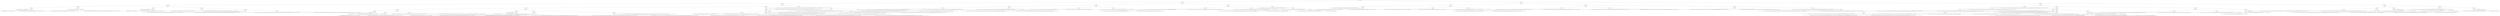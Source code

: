 digraph {
0 [label="X[0] <= 3.16"];
1 [label="X[1] <= 0.75"];
2 [label="X[1] <= -0.45"];
3 [label="X[1] <= -0.65"];
4 [label="X[1] <= -0.75"];
5 [label="X[0] <= 3.08"];
6 [label="[64, 65, 66, 67, 68, 69, 70, 71, 72, 73, 74, 75, 76, 77, 78, 79, 80, 81]"];
5 -> 6;
7 [label="X[1] <= -0.85"];
8 [label="[63, 64, 65, 66, 67, 68, 69, 70, 71, 72, 73, 74, 75, 76, 77, 78, 79, 80, 81]"];
7 -> 8;
9 [label="[42, 43, 44, 45, 46, 47, 48, 49, 50, 51, 52, 53, 54, 55, 56, 57, 58, 59, 60, 61, 62, 63, 64, 65, 66, 67, 68, 69, 70, 71, 72, 73, 74, 75, 76, 77, 78, 79, 80, 81]"];
7 -> 9;
5 -> 7;
4 -> 5;
10 [label="X[0] <= 3.0"];
11 [label="[65, 66, 67, 68, 69, 70, 71, 72, 73, 74, 75, 76, 77, 78, 79, 80, 81]"];
10 -> 11;
12 [label="X[0] <= 3.08"];
13 [label="[43, 44, 45, 46, 47, 48, 49, 50, 51, 52, 53, 54, 55, 56, 57, 58, 59, 60, 61, 62, 63, 64, 65, 66, 67, 68, 69, 70, 71, 72, 73, 74, 75, 76, 77, 78, 79, 80, 81]"];
12 -> 13;
14 [label="[23, 24, 25, 26, 27, 28, 29, 30, 31, 32, 33, 34, 35, 36, 37, 38, 39, 40, 41, 42, 43, 44, 45, 46, 47, 48, 49, 50, 51, 52, 53, 54, 55, 56, 57, 58, 59, 60, 61, 62, 63, 64, 65, 66, 67, 68, 69, 70, 71, 72, 73, 74, 75, 76, 77, 78, 79, 80, 81]"];
12 -> 14;
10 -> 12;
4 -> 10;
3 -> 4;
15 [label="X[0] <= 2.92"];
16 [label="X[0] <= 2.84"];
17 [label="[68, 69, 70, 71, 72, 73, 74, 75, 76, 77, 78, 79, 80, 81]"];
16 -> 17;
18 [label="X[1] <= -0.55"];
19 [label="[66, 67, 68, 69, 70, 71, 72, 73, 74, 75, 76, 77, 78, 79, 80, 81]"];
18 -> 19;
20 [label="[45, 46, 47, 48, 49, 50, 51, 52, 53, 54, 55, 56, 57, 58, 59, 60, 61, 62, 63, 64, 65, 66, 67, 68, 69, 70, 71, 72, 73, 74, 75, 76, 77, 78, 79, 80, 81]"];
18 -> 20;
16 -> 18;
15 -> 16;
21 [label="X[0] <= 3.0"];
22 [label="X[1] <= -0.55"];
23 [label="[44, 45, 46, 47, 48, 49, 50, 51, 52, 53, 54, 55, 56, 57, 58, 59, 60, 61, 62, 63, 64, 65, 66, 67, 68, 69, 70, 71, 72, 73, 74, 75, 76, 77, 78, 79, 80, 81]"];
22 -> 23;
24 [label="[24, 25, 26, 27, 28, 29, 30, 31, 32, 33, 34, 35, 36, 37, 38, 39, 40, 41, 42, 43, 44, 45, 46, 47, 48, 49, 50, 51, 52, 53, 54, 55, 56, 57, 58, 59, 60, 61, 62, 63, 64, 65, 66, 67, 68, 69, 70, 71, 72, 73, 74, 75, 76, 77, 78, 79, 80, 81]"];
22 -> 24;
21 -> 22;
25 [label="X[1] <= -0.55"];
26 [label="X[0] <= 3.08"];
27 [label="[24, 25, 26, 27, 28, 29, 30, 31, 32, 33, 34, 35, 36, 37, 38, 39, 40, 41, 42, 43, 44, 45, 46, 47, 48, 49, 50, 51, 52, 53, 54, 55, 56, 57, 58, 59, 60, 61, 62, 63, 64, 65, 66, 67, 68, 69, 70, 71, 72, 73, 74, 75, 76, 77, 78, 79, 80, 81]"];
26 -> 27;
28 [label="[4, 5, 6, 7, 8, 9, 10, 11, 12, 13, 14, 15, 16, 17, 18, 19, 20, 21, 22, 23, 24, 25, 26, 27, 28, 29, 30, 31, 32, 33, 34, 35, 36, 37, 38, 39, 40, 41, 42, 43, 44, 45, 46, 47, 48, 49, 50, 51, 52, 53, 54, 55, 56, 57, 58, 59, 60, 61, 62, 63, 64, 65, 66, 67, 68, 69, 70, 71, 72, 73, 74, 75, 76, 77, 78, 79, 80, 81]"];
26 -> 28;
25 -> 26;
29 [label="X[0] <= 3.08"];
30 [label="[4, 5, 6, 7, 8, 9, 10, 11, 12, 13, 14, 15, 16, 17, 18, 19, 20, 21, 22, 23, 24, 25, 26, 27, 28, 29, 30, 31, 32, 33, 34, 35, 36, 37, 38, 39, 40, 41, 42, 43, 44, 45, 46, 47, 48, 49, 50, 51, 52, 53, 54, 55, 56, 57, 58, 59, 60, 61, 62, 63, 64, 65, 66, 67, 68, 69, 70, 71, 72, 73, 74, 75, 76, 77, 78, 79, 80, 81]"];
29 -> 30;
31 [label="[1, 2, 3, 4, 5, 6, 7, 8, 9, 10, 11, 12, 13, 14, 15, 16, 17, 18, 19, 20, 21, 22, 23, 24, 25, 26, 27, 28, 29, 30, 31, 32, 33, 34, 35, 36, 37, 38, 39, 40, 41, 42, 43, 44, 45, 46, 47, 48, 49, 50, 51, 52, 53, 54, 55, 56, 57, 58, 59, 60, 61, 62, 63, 64, 65, 66, 67, 68, 69, 70, 71, 72, 73, 74, 75, 76, 77, 78, 79, 80, 81]"];
29 -> 31;
25 -> 29;
21 -> 25;
15 -> 21;
3 -> 15;
2 -> 3;
32 [label="X[1] <= 0.15"];
33 [label="X[0] <= 2.76"];
34 [label="X[0] <= 2.6"];
35 [label="X[1] <= -0.05"];
36 [label="X[0] <= 2.52"];
37 [label="[77, 78, 79, 80, 81]"];
36 -> 37;
38 [label="X[1] <= -0.15"];
39 [label="[74, 75, 76, 77, 78, 79, 80, 81]"];
38 -> 39;
40 [label="[49, 50, 51, 52, 53, 54, 55, 56, 57, 58, 59, 60, 61, 62, 63, 64, 65, 66, 67, 68, 69, 70, 71, 72, 73, 74, 75, 76, 77, 78, 79, 80, 81]"];
38 -> 40;
36 -> 38;
35 -> 36;
41 [label="X[1] <= 0.05"];
42 [label="X[0] <= 2.44"];
43 [label="[80, 81]"];
42 -> 43;
44 [label="X[0] <= 2.52"];
45 [label="[50, 51, 52, 53, 54, 55, 56, 57, 58, 59, 60, 61, 62, 63, 64, 65, 66, 67, 68, 69, 70, 71, 72, 73, 74, 75, 76, 77, 78, 79, 80, 81]"];
44 -> 45;
46 [label="[25, 26, 27, 28, 29, 30, 31, 32, 33, 34, 35, 36, 37, 38, 39, 40, 41, 42, 43, 44, 45, 46, 47, 48, 49, 50, 51, 52, 53, 54, 55, 56, 57, 58, 59, 60, 61, 62, 63, 64, 65, 66, 67, 68, 69, 70, 71, 72, 73, 74, 75, 76, 77, 78, 79, 80, 81]"];
44 -> 46;
42 -> 44;
41 -> 42;
47 [label="X[0] <= 2.52"];
48 [label="[25, 26, 27, 28, 29, 30, 31, 32, 33, 34, 35, 36, 37, 38, 39, 40, 41, 42, 43, 44, 45, 46, 47, 48, 49, 50, 51, 52, 53, 54, 55, 56, 57, 58, 59, 60, 61, 62, 63, 64, 65, 66, 67, 68, 69, 70, 71, 72, 73, 74, 75, 76, 77, 78, 79, 80, 81]"];
47 -> 48;
49 [label="[3, 4, 5, 6, 7, 8, 9, 10, 11, 12, 13, 14, 15, 16, 17, 18, 19, 20, 21, 22, 23, 24, 25, 26, 27, 28, 29, 30, 31, 32, 33, 34, 35, 36, 37, 38, 39, 40, 41, 42, 43, 44, 45, 46, 47, 48, 49, 50, 51, 52, 53, 54, 55, 56, 57, 58, 59, 60, 61, 62, 63, 64, 65, 66, 67, 68, 69, 70, 71, 72, 73, 74, 75, 76, 77, 78, 79, 80, 81]"];
47 -> 49;
41 -> 47;
35 -> 41;
34 -> 35;
50 [label="X[1] <= -0.25"];
51 [label="X[0] <= 2.68"];
52 [label="[72, 73, 74, 75, 76, 77, 78, 79, 80, 81]"];
51 -> 52;
53 [label="X[1] <= -0.35"];
54 [label="[70, 71, 72, 73, 74, 75, 76, 77, 78, 79, 80, 81]"];
53 -> 54;
55 [label="[47, 48, 49, 50, 51, 52, 53, 54, 55, 56, 57, 58, 59, 60, 61, 62, 63, 64, 65, 66, 67, 68, 69, 70, 71, 72, 73, 74, 75, 76, 77, 78, 79, 80, 81]"];
53 -> 55;
51 -> 53;
50 -> 51;
56 [label="X[1] <= -0.05"];
57 [label="X[0] <= 2.68"];
58 [label="X[1] <= -0.15"];
59 [label="[48, 49, 50, 51, 52, 53, 54, 55, 56, 57, 58, 59, 60, 61, 62, 63, 64, 65, 66, 67, 68, 69, 70, 71, 72, 73, 74, 75, 76, 77, 78, 79, 80, 81]"];
58 -> 59;
60 [label="[25, 26, 27, 28, 29, 30, 31, 32, 33, 34, 35, 36, 37, 38, 39, 40, 41, 42, 43, 44, 45, 46, 47, 48, 49, 50, 51, 52, 53, 54, 55, 56, 57, 58, 59, 60, 61, 62, 63, 64, 65, 66, 67, 68, 69, 70, 71, 72, 73, 74, 75, 76, 77, 78, 79, 80, 81]"];
58 -> 60;
57 -> 58;
61 [label="X[1] <= -0.15"];
62 [label="[25, 26, 27, 28, 29, 30, 31, 32, 33, 34, 35, 36, 37, 38, 39, 40, 41, 42, 43, 44, 45, 46, 47, 48, 49, 50, 51, 52, 53, 54, 55, 56, 57, 58, 59, 60, 61, 62, 63, 64, 65, 66, 67, 68, 69, 70, 71, 72, 73, 74, 75, 76, 77, 78, 79, 80, 81]"];
61 -> 62;
63 [label="[4, 5, 6, 7, 8, 9, 10, 11, 12, 13, 14, 15, 16, 17, 18, 19, 20, 21, 22, 23, 24, 25, 26, 27, 28, 29, 30, 31, 32, 33, 34, 35, 36, 37, 38, 39, 40, 41, 42, 43, 44, 45, 46, 47, 48, 49, 50, 51, 52, 53, 54, 55, 56, 57, 58, 59, 60, 61, 62, 63, 64, 65, 66, 67, 68, 69, 70, 71, 72, 73, 74, 75, 76, 77, 78, 79, 80, 81]"];
61 -> 63;
57 -> 61;
56 -> 57;
64 [label="X[1] <= 0.05"];
65 [label="X[0] <= 2.68"];
66 [label="[4, 5, 6, 7, 8, 9, 10, 11, 12, 13, 14, 15, 16, 17, 18, 19, 20, 21, 22, 23, 24, 25, 26, 27, 28, 29, 30, 31, 32, 33, 34, 35, 36, 37, 38, 39, 40, 41, 42, 43, 44, 45, 46, 47, 48, 49, 50, 51, 52, 53, 54, 55, 56, 57, 58, 59, 60, 61, 62, 63, 64, 65, 66, 67, 68, 69, 70, 71, 72, 73, 74, 75, 76, 77, 78, 79, 80, 81]"];
65 -> 66;
67 [label="[1, 2, 3, 4, 5, 6, 7, 8, 9, 10, 11, 12, 13, 14, 15, 16, 17, 18, 19, 20, 21, 22, 23, 24, 25, 26, 27, 28, 29, 30, 31, 32, 33, 34, 35, 36, 37, 38, 39, 40, 41, 42, 43, 44, 45, 46, 47, 48, 49, 50, 51, 52, 53, 54, 55, 56, 57, 58, 59, 60, 61, 62, 63, 64, 65, 66, 67, 68, 69, 70, 71, 72, 73, 74, 75, 76, 77, 78, 79, 80, 81]"];
65 -> 67;
64 -> 65;
68 [label="[1, 2, 3, 4, 5, 6, 7, 8, 9, 10, 11, 12, 13, 14, 15, 16, 17, 18, 19, 20, 21, 22, 23, 24, 25, 26, 27, 28, 29, 30, 31, 32, 33, 34, 35, 36, 37, 38, 39, 40, 41, 42, 43, 44, 45, 46, 47, 48, 49, 50, 51, 52, 53, 54, 55, 56, 57, 58, 59, 60, 61, 62, 63, 64, 65, 66, 67, 68, 69, 70, 71, 72, 73, 74, 75, 76, 77, 78, 79, 80, 81]"];
64 -> 68;
56 -> 64;
50 -> 56;
34 -> 50;
33 -> 34;
69 [label="X[1] <= -0.15"];
70 [label="X[0] <= 2.92"];
71 [label="X[1] <= -0.35"];
72 [label="X[0] <= 2.84"];
73 [label="[46, 47, 48, 49, 50, 51, 52, 53, 54, 55, 56, 57, 58, 59, 60, 61, 62, 63, 64, 65, 66, 67, 68, 69, 70, 71, 72, 73, 74, 75, 76, 77, 78, 79, 80, 81]"];
72 -> 73;
74 [label="[25, 26, 27, 28, 29, 30, 31, 32, 33, 34, 35, 36, 37, 38, 39, 40, 41, 42, 43, 44, 45, 46, 47, 48, 49, 50, 51, 52, 53, 54, 55, 56, 57, 58, 59, 60, 61, 62, 63, 64, 65, 66, 67, 68, 69, 70, 71, 72, 73, 74, 75, 76, 77, 78, 79, 80, 81]"];
72 -> 74;
71 -> 72;
75 [label="X[0] <= 2.84"];
76 [label="X[1] <= -0.25"];
77 [label="[25, 26, 27, 28, 29, 30, 31, 32, 33, 34, 35, 36, 37, 38, 39, 40, 41, 42, 43, 44, 45, 46, 47, 48, 49, 50, 51, 52, 53, 54, 55, 56, 57, 58, 59, 60, 61, 62, 63, 64, 65, 66, 67, 68, 69, 70, 71, 72, 73, 74, 75, 76, 77, 78, 79, 80, 81]"];
76 -> 77;
78 [label="[5, 6, 7, 8, 9, 10, 11, 12, 13, 14, 15, 16, 17, 18, 19, 20, 21, 22, 23, 24, 25, 26, 27, 28, 29, 30, 31, 32, 33, 34, 35, 36, 37, 38, 39, 40, 41, 42, 43, 44, 45, 46, 47, 48, 49, 50, 51, 52, 53, 54, 55, 56, 57, 58, 59, 60, 61, 62, 63, 64, 65, 66, 67, 68, 69, 70, 71, 72, 73, 74, 75, 76, 77, 78, 79, 80, 81]"];
76 -> 78;
75 -> 76;
79 [label="X[1] <= -0.25"];
80 [label="[5, 6, 7, 8, 9, 10, 11, 12, 13, 14, 15, 16, 17, 18, 19, 20, 21, 22, 23, 24, 25, 26, 27, 28, 29, 30, 31, 32, 33, 34, 35, 36, 37, 38, 39, 40, 41, 42, 43, 44, 45, 46, 47, 48, 49, 50, 51, 52, 53, 54, 55, 56, 57, 58, 59, 60, 61, 62, 63, 64, 65, 66, 67, 68, 69, 70, 71, 72, 73, 74, 75, 76, 77, 78, 79, 80, 81]"];
79 -> 80;
81 [label="[1, 2, 3, 4, 5, 6, 7, 8, 9, 10, 11, 12, 13, 14, 15, 16, 17, 18, 19, 20, 21, 22, 23, 24, 25, 26, 27, 28, 29, 30, 31, 32, 33, 34, 35, 36, 37, 38, 39, 40, 41, 42, 43, 44, 45, 46, 47, 48, 49, 50, 51, 52, 53, 54, 55, 56, 57, 58, 59, 60, 61, 62, 63, 64, 65, 66, 67, 68, 69, 70, 71, 72, 73, 74, 75, 76, 77, 78, 79, 80, 81]"];
79 -> 81;
75 -> 79;
71 -> 75;
70 -> 71;
82 [label="X[0] <= 3.0"];
83 [label="X[1] <= -0.35"];
84 [label="[5, 6, 7, 8, 9, 10, 11, 12, 13, 14, 15, 16, 17, 18, 19, 20, 21, 22, 23, 24, 25, 26, 27, 28, 29, 30, 31, 32, 33, 34, 35, 36, 37, 38, 39, 40, 41, 42, 43, 44, 45, 46, 47, 48, 49, 50, 51, 52, 53, 54, 55, 56, 57, 58, 59, 60, 61, 62, 63, 64, 65, 66, 67, 68, 69, 70, 71, 72, 73, 74, 75, 76, 77, 78, 79, 80, 81]"];
83 -> 84;
85 [label="[1, 2, 3, 4, 5, 6, 7, 8, 9, 10, 11, 12, 13, 14, 15, 16, 17, 18, 19, 20, 21, 22, 23, 24, 25, 26, 27, 28, 29, 30, 31, 32, 33, 34, 35, 36, 37, 38, 39, 40, 41, 42, 43, 44, 45, 46, 47, 48, 49, 50, 51, 52, 53, 54, 55, 56, 57, 58, 59, 60, 61, 62, 63, 64, 65, 66, 67, 68, 69, 70, 71, 72, 73, 74, 75, 76, 77, 78, 79, 80, 81]"];
83 -> 85;
82 -> 83;
86 [label="[1, 2, 3, 4, 5, 6, 7, 8, 9, 10, 11, 12, 13, 14, 15, 16, 17, 18, 19, 20, 21, 22, 23, 24, 25, 26, 27, 28, 29, 30, 31, 32, 33, 34, 35, 36, 37, 38, 39, 40, 41, 42, 43, 44, 45, 46, 47, 48, 49, 50, 51, 52, 53, 54, 55, 56, 57, 58, 59, 60, 61, 62, 63, 64, 65, 66, 67, 68, 69, 70, 71, 72, 73, 74, 75, 76, 77, 78, 79, 80, 81]"];
82 -> 86;
70 -> 82;
69 -> 70;
87 [label="[1, 2, 3, 4, 5, 6, 7, 8, 9, 10, 11, 12, 13, 14, 15, 16, 17, 18, 19, 20, 21, 22, 23, 24, 25, 26, 27, 28, 29, 30, 31, 32, 33, 34, 35, 36, 37, 38, 39, 40, 41, 42, 43, 44, 45, 46, 47, 48, 49, 50, 51, 52, 53, 54, 55, 56, 57, 58, 59, 60, 61, 62, 63, 64, 65, 66, 67, 68, 69, 70, 71, 72, 73, 74, 75, 76, 77, 78, 79, 80, 81]"];
69 -> 87;
33 -> 69;
32 -> 33;
88 [label="X[0] <= 3.0"];
89 [label="[1, 2, 3, 4, 5, 6, 7, 8, 9, 10, 11, 12, 13, 14, 15, 16, 17, 18, 19, 20, 21, 22, 23, 24, 25, 26, 27, 28, 29, 30, 31, 32, 33, 34, 35, 36, 37, 38, 39, 40, 41, 42, 43, 44, 45, 46, 47, 48, 49, 50, 51, 52, 53, 54, 55, 56, 57, 58, 59, 60, 61, 62, 63, 64, 65, 66, 67, 68, 69, 70, 71, 72, 73, 74, 75, 76, 77, 78, 79, 80, 81]"];
88 -> 89;
90 [label="X[1] <= 0.65"];
91 [label="X[1] <= 0.55"];
92 [label="[1, 2, 3, 4, 5, 6, 7, 8, 9, 10, 11, 12, 13, 14, 15, 16, 17, 18, 19, 20, 21, 22, 23, 24, 25, 26, 27, 28, 29, 30, 31, 32, 33, 34, 35, 36, 37, 38, 39, 40, 41, 42, 43, 44, 45, 46, 47, 48, 49, 50, 51, 52, 53, 54, 55, 56, 57, 58, 59, 60, 61, 62, 63, 64, 65, 66, 67, 68, 69, 70, 71, 72, 73, 74, 75, 76, 77, 78, 79, 80, 81]"];
91 -> 92;
93 [label="X[0] <= 3.08"];
94 [label="[1, 2, 3, 4, 5, 6, 7, 8, 9, 10, 11, 12, 13, 14, 15, 16, 17, 18, 19, 20, 21, 22, 23, 24, 25, 26, 27, 28, 29, 30, 31, 32, 33, 34, 35, 36, 37, 38, 39, 40, 41, 42, 43, 44, 45, 46, 47, 48, 49, 50, 51, 52, 53, 54, 55, 56, 57, 58, 59, 60, 61, 62, 63, 64, 65, 66, 67, 68, 69, 70, 71, 72, 73, 74, 75, 76, 77, 78, 79, 80, 81]"];
93 -> 94;
95 [label="[1, 2, 3, 4, 5, 6, 7, 8, 9, 10, 11, 12, 13, 14, 15, 16, 17, 18, 19, 20, 21, 22, 23, 24, 25, 26, 27, 28, 29, 30, 31, 32, 33, 34, 35, 36, 37, 38, 39, 40, 41, 42, 43, 44, 45, 46, 47, 48, 49, 50, 51, 52, 53, 54, 55, 56, 57, 58, 59, 60, 61, 62, 63, 64, 65, 66, 67, 68, 69, 70, 71, 72, 73, 74, 75, 76, 77, 78, 79]"];
93 -> 95;
91 -> 93;
90 -> 91;
96 [label="X[0] <= 3.08"];
97 [label="[1, 2, 3, 4, 5, 6, 7, 8, 9, 10, 11, 12, 13, 14, 15, 16, 17, 18, 19, 20, 21, 22, 23, 24, 25, 26, 27, 28, 29, 30, 31, 32, 33, 34, 35, 36, 37, 38, 39, 40, 41, 42, 43, 44, 45, 46, 47, 48, 49, 50, 51, 52, 53, 54, 55, 56, 57, 58, 59, 60, 61, 62, 63, 64, 65, 66, 67, 68, 69, 70, 71, 72, 73, 74, 75, 76, 77, 78, 79, 80]"];
96 -> 97;
98 [label="[1, 2, 3, 4, 5, 6, 7, 8, 9, 10, 11, 12, 13, 14, 15, 16, 17, 18, 19, 20, 21, 22, 23, 24, 25, 26, 27, 28, 29, 30, 31, 32, 33, 34, 35, 36, 37, 38, 39, 40, 41, 42, 43, 44, 45, 46, 47, 48, 49, 50, 51, 52, 53, 54, 55, 56, 57, 58, 59, 60]"];
96 -> 98;
90 -> 96;
88 -> 90;
32 -> 88;
2 -> 32;
1 -> 2;
99 [label="X[0] <= 2.76"];
100 [label="X[1] <= 0.85"];
101 [label="X[0] <= 2.52"];
102 [label="X[0] <= 2.44"];
103 [label="[1, 2, 3, 4, 5, 6, 7, 8, 9, 10, 11, 12, 13, 14, 15, 16, 17, 18, 19, 20, 21, 22, 23, 24, 25, 26, 27, 28, 29, 30, 31, 32, 33, 34, 35, 36, 37, 38, 39, 40, 41, 42, 43, 44, 45, 46, 47, 48, 49, 50, 51, 52, 53, 54, 55, 56, 57, 58, 59, 60, 61, 62, 63, 64, 65, 66, 67, 68, 69, 70, 71, 72, 73, 74]"];
102 -> 103;
104 [label="[1, 2, 3, 4, 5, 6, 7, 8, 9, 10, 11, 12, 13, 14, 15, 16, 17, 18, 19, 20, 21, 22, 23, 24, 25, 26, 27, 28, 29, 30, 31, 32, 33, 34, 35, 36, 37, 38, 39, 40, 41, 42, 43, 44, 45, 46, 47, 48, 49, 50, 51, 52, 53, 54, 55, 56, 57, 58, 59, 60, 61, 62, 63, 64, 65, 66, 67, 68, 69, 70, 71]"];
102 -> 104;
101 -> 102;
105 [label="X[0] <= 2.6"];
106 [label="[1, 2, 3, 4, 5, 6, 7, 8, 9, 10, 11, 12, 13, 14, 15, 16, 17, 18, 19, 20, 21, 22, 23, 24, 25, 26, 27, 28, 29, 30, 31, 32, 33, 34, 35, 36, 37, 38, 39, 40, 41, 42, 43, 44, 45, 46, 47, 48, 49, 50, 51, 52, 53, 54, 55, 56, 57, 58, 59, 60, 61, 62, 63, 64, 65, 66, 67, 68, 69]"];
105 -> 106;
107 [label="X[0] <= 2.68"];
108 [label="[1, 2, 3, 4, 5, 6, 7, 8, 9, 10, 11, 12, 13, 14, 15, 16, 17, 18, 19, 20, 21, 22, 23, 24, 25, 26, 27, 28, 29, 30, 31, 32, 33, 34, 35, 36, 37, 38, 39, 40, 41, 42, 43, 44, 45, 46, 47, 48, 49, 50, 51, 52, 53, 54, 55, 56, 57, 58, 59, 60, 61, 62, 63, 64, 65, 66, 67]"];
107 -> 108;
109 [label="[1, 2, 3, 4, 5, 6, 7, 8, 9, 10, 11, 12, 13, 14, 15, 16, 17, 18, 19, 20, 21, 22, 23, 24, 25, 26, 27, 28, 29, 30, 31, 32, 33, 34, 35, 36, 37, 38, 39, 40, 41, 42, 43, 44, 45, 46, 47, 48, 49, 50, 51, 52, 53, 54, 55, 56, 57, 58, 59, 60, 61, 62, 63, 64, 65]"];
107 -> 109;
105 -> 107;
101 -> 105;
100 -> 101;
110 [label="X[0] <= 2.52"];
111 [label="X[0] <= 2.44"];
112 [label="[1, 2, 3, 4, 5, 6, 7, 8, 9, 10, 11, 12, 13, 14, 15, 16, 17, 18, 19, 20, 21, 22, 23, 24, 25, 26, 27, 28, 29, 30, 31, 32, 33, 34, 35, 36, 37, 38, 39, 40, 41, 42, 43, 44, 45, 46, 47, 48, 49]"];
111 -> 112;
113 [label="[1, 2, 3, 4, 5, 6, 7, 8, 9, 10, 11, 12, 13, 14, 15, 16, 17, 18, 19, 20, 21, 22, 23, 24, 25, 26, 27, 28, 29, 30, 31, 32, 33, 34, 35, 36, 37, 38, 39, 40, 41, 42, 43, 44, 45, 46, 47]"];
111 -> 113;
110 -> 111;
114 [label="X[0] <= 2.6"];
115 [label="[1, 2, 3, 4, 5, 6, 7, 8, 9, 10, 11, 12, 13, 14, 15, 16, 17, 18, 19, 20, 21, 22, 23, 24, 25, 26, 27, 28, 29, 30, 31, 32, 33, 34, 35, 36, 37, 38, 39, 40, 41, 42, 43, 44, 45, 46]"];
114 -> 115;
116 [label="X[0] <= 2.68"];
117 [label="[1, 2, 3, 4, 5, 6, 7, 8, 9, 10, 11, 12, 13, 14, 15, 16, 17, 18, 19, 20, 21, 22, 23, 24, 25, 26, 27, 28, 29, 30, 31, 32, 33, 34, 35, 36, 37, 38, 39, 40, 41, 42, 43, 44, 45]"];
116 -> 117;
118 [label="[1, 2, 3, 4, 5, 6, 7, 8, 9, 10, 11, 12, 13, 14, 15, 16, 17, 18, 19, 20, 21, 22, 23, 24, 25, 26, 27, 28, 29, 30, 31, 32, 33, 34, 35, 36, 37, 38, 39, 40, 41, 42, 43, 44]"];
116 -> 118;
114 -> 116;
110 -> 114;
100 -> 110;
99 -> 100;
119 [label="X[1] <= 0.85"];
120 [label="X[0] <= 2.92"];
121 [label="X[0] <= 2.84"];
122 [label="[1, 2, 3, 4, 5, 6, 7, 8, 9, 10, 11, 12, 13, 14, 15, 16, 17, 18, 19, 20, 21, 22, 23, 24, 25, 26, 27, 28, 29, 30, 31, 32, 33, 34, 35, 36, 37, 38, 39, 40, 41, 42, 43, 44, 45, 46, 47, 48, 49, 50, 51, 52, 53, 54, 55, 56, 57, 58, 59, 60, 61, 62, 63, 64]"];
121 -> 122;
123 [label="[1, 2, 3, 4, 5, 6, 7, 8, 9, 10, 11, 12, 13, 14, 15, 16, 17, 18, 19, 20, 21, 22, 23, 24, 25, 26, 27, 28, 29, 30, 31, 32, 33, 34, 35, 36, 37, 38, 39, 40, 41, 42, 43, 44, 45, 46, 47, 48, 49, 50, 51, 52, 53, 54, 55, 56, 57, 58, 59, 60, 61, 62]"];
121 -> 123;
120 -> 121;
124 [label="X[0] <= 3.0"];
125 [label="[1, 2, 3, 4, 5, 6, 7, 8, 9, 10, 11, 12, 13, 14, 15, 16, 17, 18, 19, 20, 21, 22, 23, 24, 25, 26, 27, 28, 29, 30, 31, 32, 33, 34, 35, 36, 37, 38, 39, 40, 41, 42, 43, 44, 45, 46, 47, 48, 49, 50, 51, 52, 53, 54, 55, 56, 57, 58, 59, 60, 61]"];
124 -> 125;
126 [label="X[0] <= 3.08"];
127 [label="[1, 2, 3, 4, 5, 6, 7, 8, 9, 10, 11, 12, 13, 14, 15, 16, 17, 18, 19, 20, 21, 22, 23, 24, 25, 26, 27, 28, 29, 30, 31, 32, 33, 34, 35, 36, 37, 38, 39, 40, 41, 42, 43, 44, 45, 46, 47, 48, 49, 50, 51, 52, 53, 54, 55, 56, 57, 58, 59, 60]"];
126 -> 127;
128 [label="[1, 2, 3, 4, 5, 6, 7, 8, 9, 10, 11, 12, 13, 14, 15, 16, 17, 18, 19, 20, 21, 22, 23, 24, 25, 26, 27, 28, 29, 30, 31, 32, 33, 34, 35, 36, 37, 38, 39, 40]"];
126 -> 128;
124 -> 126;
120 -> 124;
119 -> 120;
129 [label="X[0] <= 2.92"];
130 [label="[1, 2, 3, 4, 5, 6, 7, 8, 9, 10, 11, 12, 13, 14, 15, 16, 17, 18, 19, 20, 21, 22, 23, 24, 25, 26, 27, 28, 29, 30, 31, 32, 33, 34, 35, 36, 37, 38, 39, 40, 41, 42, 43]"];
129 -> 130;
131 [label="X[0] <= 3.0"];
132 [label="[1, 2, 3, 4, 5, 6, 7, 8, 9, 10, 11, 12, 13, 14, 15, 16, 17, 18, 19, 20, 21, 22, 23, 24, 25, 26, 27, 28, 29, 30, 31, 32, 33, 34, 35, 36, 37, 38, 39, 40, 41, 42]"];
131 -> 132;
133 [label="X[0] <= 3.08"];
134 [label="[1, 2, 3, 4, 5, 6, 7, 8, 9, 10, 11, 12, 13, 14, 15, 16, 17, 18, 19, 20, 21, 22, 23, 24, 25, 26, 27, 28, 29, 30, 31, 32, 33, 34, 35, 36, 37, 38, 39, 40, 41]"];
133 -> 134;
135 [label="[1, 2, 3, 4, 5, 6, 7, 8, 9, 10, 11, 12, 13, 14, 15, 16, 17, 18, 19]"];
133 -> 135;
131 -> 133;
129 -> 131;
119 -> 129;
99 -> 119;
1 -> 99;
0 -> 1;
136 [label="X[1] <= -0.75"];
137 [label="X[1] <= -0.85"];
138 [label="X[0] <= 3.48"];
139 [label="X[0] <= 3.32"];
140 [label="[41, 42, 43, 44, 45, 46, 47, 48, 49, 50, 51, 52, 53, 54, 55, 56, 57, 58, 59, 60, 61, 62, 63, 64, 65, 66, 67, 68, 69, 70, 71, 72, 73, 74, 75, 76, 77, 78, 79, 80, 81]"];
139 -> 140;
141 [label="X[0] <= 3.4"];
142 [label="[40, 41, 42, 43, 44, 45, 46, 47, 48, 49, 50, 51, 52, 53, 54, 55, 56, 57, 58, 59, 60, 61, 62, 63, 64, 65, 66, 67, 68, 69, 70, 71, 72, 73, 74, 75, 76, 77, 78, 79, 80, 81]"];
141 -> 142;
143 [label="[39, 40, 41, 42, 43, 44, 45, 46, 47, 48, 49, 50, 51, 52, 53, 54, 55, 56, 57, 58, 59, 60, 61, 62, 63, 64, 65, 66, 67, 68, 69, 70, 71, 72, 73, 74, 75, 76, 77, 78, 79, 80, 81]"];
141 -> 143;
139 -> 141;
138 -> 139;
144 [label="X[0] <= 3.64"];
145 [label="X[0] <= 3.56"];
146 [label="[38, 39, 40, 41, 42, 43, 44, 45, 46, 47, 48, 49, 50, 51, 52, 53, 54, 55, 56, 57, 58, 59, 60, 61, 62, 63, 64, 65, 66, 67, 68, 69, 70, 71, 72, 73, 74, 75, 76, 77, 78, 79, 80, 81]"];
145 -> 146;
147 [label="[37, 38, 39, 40, 41, 42, 43, 44, 45, 46, 47, 48, 49, 50, 51, 52, 53, 54, 55, 56, 57, 58, 59, 60, 61, 62, 63, 64, 65, 66, 67, 68, 69, 70, 71, 72, 73, 74, 75, 76, 77, 78, 79, 80, 81]"];
145 -> 147;
144 -> 145;
148 [label="X[0] <= 3.72"];
149 [label="[36, 37, 38, 39, 40, 41, 42, 43, 44, 45, 46, 47, 48, 49, 50, 51, 52, 53, 54, 55, 56, 57, 58, 59, 60, 61, 62, 63, 64, 65, 66, 67, 68, 69, 70, 71, 72, 73, 74, 75, 76, 77, 78, 79, 80, 81]"];
148 -> 149;
150 [label="X[0] <= 3.8"];
151 [label="[35, 36, 37, 38, 39, 40, 41, 42, 43, 44, 45, 46, 47, 48, 49, 50, 51, 52, 53, 54, 55, 56, 57, 58, 59, 60, 61, 62, 63, 64, 65, 66, 67, 68, 69, 70, 71, 72, 73, 74, 75, 76, 77, 78, 79, 80, 81]"];
150 -> 151;
152 [label="[34, 35, 36, 37, 38, 39, 40, 41, 42, 43, 44, 45, 46, 47, 48, 49, 50, 51, 52, 53, 54, 55, 56, 57, 58, 59, 60, 61, 62, 63, 64, 65, 66, 67, 68, 69, 70, 71, 72, 73, 74, 75, 76, 77, 78, 79, 80, 81]"];
150 -> 152;
148 -> 150;
144 -> 148;
138 -> 144;
137 -> 138;
153 [label="X[0] <= 3.48"];
154 [label="X[0] <= 3.32"];
155 [label="X[0] <= 3.24"];
156 [label="[22, 23, 24, 25, 26, 27, 28, 29, 30, 31, 32, 33, 34, 35, 36, 37, 38, 39, 40, 41, 42, 43, 44, 45, 46, 47, 48, 49, 50, 51, 52, 53, 54, 55, 56, 57, 58, 59, 60, 61, 62, 63, 64, 65, 66, 67, 68, 69, 70, 71, 72, 73, 74, 75, 76, 77, 78, 79, 80, 81]"];
155 -> 156;
157 [label="[21, 22, 23, 24, 25, 26, 27, 28, 29, 30, 31, 32, 33, 34, 35, 36, 37, 38, 39, 40, 41, 42, 43, 44, 45, 46, 47, 48, 49, 50, 51, 52, 53, 54, 55, 56, 57, 58, 59, 60, 61, 62, 63, 64, 65, 66, 67, 68, 69, 70, 71, 72, 73, 74, 75, 76, 77, 78, 79, 80, 81]"];
155 -> 157;
154 -> 155;
158 [label="X[0] <= 3.4"];
159 [label="[20, 21, 22, 23, 24, 25, 26, 27, 28, 29, 30, 31, 32, 33, 34, 35, 36, 37, 38, 39, 40, 41, 42, 43, 44, 45, 46, 47, 48, 49, 50, 51, 52, 53, 54, 55, 56, 57, 58, 59, 60, 61, 62, 63, 64, 65, 66, 67, 68, 69, 70, 71, 72, 73, 74, 75, 76, 77, 78, 79, 80, 81]"];
158 -> 159;
160 [label="[19, 20, 21, 22, 23, 24, 25, 26, 27, 28, 29, 30, 31, 32, 33, 34, 35, 36, 37, 38, 39, 40, 41, 42, 43, 44, 45, 46, 47, 48, 49, 50, 51, 52, 53, 54, 55, 56, 57, 58, 59, 60, 61, 62, 63, 64, 65, 66, 67, 68, 69, 70, 71, 72, 73, 74, 75, 76, 77, 78, 79, 80, 81]"];
158 -> 160;
154 -> 158;
153 -> 154;
161 [label="X[0] <= 3.64"];
162 [label="X[0] <= 3.56"];
163 [label="[18, 19, 20, 21, 22, 23, 24, 25, 26, 27, 28, 29, 30, 31, 32, 33, 34, 35, 36, 37, 38, 39, 40, 41, 42, 43, 44, 45, 46, 47, 48, 49, 50, 51, 52, 53, 54, 55, 56, 57, 58, 59, 60, 61, 62, 63, 64, 65, 66, 67, 68, 69, 70, 71, 72, 73, 74, 75, 76, 77, 78, 79, 80, 81]"];
162 -> 163;
164 [label="[16, 17, 18, 19, 20, 21, 22, 23, 24, 25, 26, 27, 28, 29, 30, 31, 32, 33, 34, 35, 36, 37, 38, 39, 40, 41, 42, 43, 44, 45, 46, 47, 48, 49, 50, 51, 52, 53, 54, 55, 56, 57, 58, 59, 60, 61, 62, 63, 64, 65, 66, 67, 68, 69, 70, 71, 72, 73, 74, 75, 76, 77, 78, 79, 80, 81]"];
162 -> 164;
161 -> 162;
165 [label="X[0] <= 3.72"];
166 [label="[14, 15, 16, 17, 18, 19, 20, 21, 22, 23, 24, 25, 26, 27, 28, 29, 30, 31, 32, 33, 34, 35, 36, 37, 38, 39, 40, 41, 42, 43, 44, 45, 46, 47, 48, 49, 50, 51, 52, 53, 54, 55, 56, 57, 58, 59, 60, 61, 62, 63, 64, 65, 66, 67, 68, 69, 70, 71, 72, 73, 74, 75, 76, 77, 78, 79, 80, 81]"];
165 -> 166;
167 [label="X[0] <= 3.8"];
168 [label="[12, 13, 14, 15, 16, 17, 18, 19, 20, 21, 22, 23, 24, 25, 26, 27, 28, 29, 30, 31, 32, 33, 34, 35, 36, 37, 38, 39, 40, 41, 42, 43, 44, 45, 46, 47, 48, 49, 50, 51, 52, 53, 54, 55, 56, 57, 58, 59, 60, 61, 62, 63, 64, 65, 66, 67, 68, 69, 70, 71, 72, 73, 74, 75, 76, 77, 78, 79, 80, 81]"];
167 -> 168;
169 [label="[10, 11, 12, 13, 14, 15, 16, 17, 18, 19, 20, 21, 22, 23, 24, 25, 26, 27, 28, 29, 30, 31, 32, 33, 34, 35, 36, 37, 38, 39, 40, 41, 42, 43, 44, 45, 46, 47, 48, 49, 50, 51, 52, 53, 54, 55, 56, 57, 58, 59, 60, 61, 62, 63, 64, 65, 66, 67, 68, 69, 70, 71, 72, 73, 74, 75, 76, 77, 78, 79, 80, 81]"];
167 -> 169;
165 -> 167;
161 -> 165;
153 -> 161;
137 -> 153;
136 -> 137;
170 [label="X[1] <= 0.35"];
171 [label="X[1] <= -0.15"];
172 [label="X[1] <= -0.65"];
173 [label="X[0] <= 3.32"];
174 [label="X[0] <= 3.24"];
175 [label="[3, 4, 5, 6, 7, 8, 9, 10, 11, 12, 13, 14, 15, 16, 17, 18, 19, 20, 21, 22, 23, 24, 25, 26, 27, 28, 29, 30, 31, 32, 33, 34, 35, 36, 37, 38, 39, 40, 41, 42, 43, 44, 45, 46, 47, 48, 49, 50, 51, 52, 53, 54, 55, 56, 57, 58, 59, 60, 61, 62, 63, 64, 65, 66, 67, 68, 69, 70, 71, 72, 73, 74, 75, 76, 77, 78, 79, 80, 81]"];
174 -> 175;
176 [label="[2, 3, 4, 5, 6, 7, 8, 9, 10, 11, 12, 13, 14, 15, 16, 17, 18, 19, 20, 21, 22, 23, 24, 25, 26, 27, 28, 29, 30, 31, 32, 33, 34, 35, 36, 37, 38, 39, 40, 41, 42, 43, 44, 45, 46, 47, 48, 49, 50, 51, 52, 53, 54, 55, 56, 57, 58, 59, 60, 61, 62, 63, 64, 65, 66, 67, 68, 69, 70, 71, 72, 73, 74, 75, 76, 77, 78, 79, 80, 81]"];
174 -> 176;
173 -> 174;
177 [label="[1, 2, 3, 4, 5, 6, 7, 8, 9, 10, 11, 12, 13, 14, 15, 16, 17, 18, 19, 20, 21, 22, 23, 24, 25, 26, 27, 28, 29, 30, 31, 32, 33, 34, 35, 36, 37, 38, 39, 40, 41, 42, 43, 44, 45, 46, 47, 48, 49, 50, 51, 52, 53, 54, 55, 56, 57, 58, 59, 60, 61, 62, 63, 64, 65, 66, 67, 68, 69, 70, 71, 72, 73, 74, 75, 76, 77, 78, 79, 80, 81]"];
173 -> 177;
172 -> 173;
178 [label="[1, 2, 3, 4, 5, 6, 7, 8, 9, 10, 11, 12, 13, 14, 15, 16, 17, 18, 19, 20, 21, 22, 23, 24, 25, 26, 27, 28, 29, 30, 31, 32, 33, 34, 35, 36, 37, 38, 39, 40, 41, 42, 43, 44, 45, 46, 47, 48, 49, 50, 51, 52, 53, 54, 55, 56, 57, 58, 59, 60, 61, 62, 63, 64, 65, 66, 67, 68, 69, 70, 71, 72, 73, 74, 75, 76, 77, 78, 79, 80, 81]"];
172 -> 178;
171 -> 172;
179 [label="X[0] <= 3.64"];
180 [label="X[0] <= 3.48"];
181 [label="X[1] <= 0.15"];
182 [label="[1, 2, 3, 4, 5, 6, 7, 8, 9, 10, 11, 12, 13, 14, 15, 16, 17, 18, 19, 20, 21, 22, 23, 24, 25, 26, 27, 28, 29, 30, 31, 32, 33, 34, 35, 36, 37, 38, 39, 40, 41, 42, 43, 44, 45, 46, 47, 48, 49, 50, 51, 52, 53, 54, 55, 56, 57, 58, 59, 60, 61, 62, 63, 64, 65, 66, 67, 68, 69, 70, 71, 72, 73, 74, 75, 76, 77, 78, 79, 80, 81]"];
181 -> 182;
183 [label="X[0] <= 3.4"];
184 [label="X[0] <= 3.32"];
185 [label="[1, 2, 3, 4, 5, 6, 7, 8, 9, 10, 11, 12, 13, 14, 15, 16, 17, 18, 19, 20, 21, 22, 23, 24, 25, 26, 27, 28, 29, 30, 31, 32, 33, 34, 35, 36, 37, 38, 39, 40, 41, 42, 43, 44, 45, 46, 47, 48, 49, 50, 51, 52, 53, 54, 55, 56, 57, 58, 59, 60, 61, 62, 63, 64, 65, 66, 67, 68, 69, 70, 71, 72, 73, 74, 75, 76, 77, 78, 79, 80, 81]"];
184 -> 185;
186 [label="X[1] <= 0.25"];
187 [label="[1, 2, 3, 4, 5, 6, 7, 8, 9, 10, 11, 12, 13, 14, 15, 16, 17, 18, 19, 20, 21, 22, 23, 24, 25, 26, 27, 28, 29, 30, 31, 32, 33, 34, 35, 36, 37, 38, 39, 40, 41, 42, 43, 44, 45, 46, 47, 48, 49, 50, 51, 52, 53, 54, 55, 56, 57, 58, 59, 60, 61, 62, 63, 64, 65, 66, 67, 68, 69, 70, 71, 72, 73, 74, 75, 76, 77, 78, 79, 80, 81]"];
186 -> 187;
188 [label="[1, 2, 3, 4, 5, 6, 7, 8, 9, 10, 11, 12, 13, 14, 15, 16, 17, 18, 19, 20, 21, 22, 23, 24, 25, 26, 27, 28, 29, 30, 31, 32, 33, 34, 35, 36, 37, 38, 39, 40, 41, 42, 43, 44, 45, 46, 47, 48, 49, 50, 51, 52, 53, 54, 55, 56, 57, 58, 59, 60, 61, 62, 63, 64, 65, 66, 67, 68, 69, 70, 71, 72, 73, 74, 75, 76, 77]"];
186 -> 188;
184 -> 186;
183 -> 184;
189 [label="X[1] <= 0.25"];
190 [label="[1, 2, 3, 4, 5, 6, 7, 8, 9, 10, 11, 12, 13, 14, 15, 16, 17, 18, 19, 20, 21, 22, 23, 24, 25, 26, 27, 28, 29, 30, 31, 32, 33, 34, 35, 36, 37, 38, 39, 40, 41, 42, 43, 44, 45, 46, 47, 48, 49, 50, 51, 52, 53, 54, 55, 56, 57, 58, 59, 60, 61, 62, 63, 64, 65, 66, 67, 68, 69, 70, 71, 72, 73, 74, 75, 76, 77]"];
189 -> 190;
191 [label="[1, 2, 3, 4, 5, 6, 7, 8, 9, 10, 11, 12, 13, 14, 15, 16, 17, 18, 19, 20, 21, 22, 23, 24, 25, 26, 27, 28, 29, 30, 31, 32, 33, 34, 35, 36, 37, 38, 39, 40, 41, 42, 43, 44, 45, 46, 47, 48, 49, 50, 51, 52, 53, 54, 55, 56, 57]"];
189 -> 191;
183 -> 189;
181 -> 183;
180 -> 181;
192 [label="X[1] <= 0.05"];
193 [label="X[1] <= -0.05"];
194 [label="[1, 2, 3, 4, 5, 6, 7, 8, 9, 10, 11, 12, 13, 14, 15, 16, 17, 18, 19, 20, 21, 22, 23, 24, 25, 26, 27, 28, 29, 30, 31, 32, 33, 34, 35, 36, 37, 38, 39, 40, 41, 42, 43, 44, 45, 46, 47, 48, 49, 50, 51, 52, 53, 54, 55, 56, 57, 58, 59, 60, 61, 62, 63, 64, 65, 66, 67, 68, 69, 70, 71, 72, 73, 74, 75, 76, 77, 78, 79, 80, 81]"];
193 -> 194;
195 [label="X[0] <= 3.56"];
196 [label="[1, 2, 3, 4, 5, 6, 7, 8, 9, 10, 11, 12, 13, 14, 15, 16, 17, 18, 19, 20, 21, 22, 23, 24, 25, 26, 27, 28, 29, 30, 31, 32, 33, 34, 35, 36, 37, 38, 39, 40, 41, 42, 43, 44, 45, 46, 47, 48, 49, 50, 51, 52, 53, 54, 55, 56, 57, 58, 59, 60, 61, 62, 63, 64, 65, 66, 67, 68, 69, 70, 71, 72, 73, 74, 75, 76, 77, 78, 79, 80, 81]"];
195 -> 196;
197 [label="[1, 2, 3, 4, 5, 6, 7, 8, 9, 10, 11, 12, 13, 14, 15, 16, 17, 18, 19, 20, 21, 22, 23, 24, 25, 26, 27, 28, 29, 30, 31, 32, 33, 34, 35, 36, 37, 38, 39, 40, 41, 42, 43, 44, 45, 46, 47, 48, 49, 50, 51, 52, 53, 54, 55, 56, 57, 58, 59, 60, 61, 62, 63, 64, 65, 66, 67, 68, 69, 70, 71, 72, 73, 74, 75, 76, 77, 78]"];
195 -> 197;
193 -> 195;
192 -> 193;
198 [label="X[1] <= 0.25"];
199 [label="X[1] <= 0.15"];
200 [label="X[0] <= 3.56"];
201 [label="[1, 2, 3, 4, 5, 6, 7, 8, 9, 10, 11, 12, 13, 14, 15, 16, 17, 18, 19, 20, 21, 22, 23, 24, 25, 26, 27, 28, 29, 30, 31, 32, 33, 34, 35, 36, 37, 38, 39, 40, 41, 42, 43, 44, 45, 46, 47, 48, 49, 50, 51, 52, 53, 54, 55, 56, 57, 58, 59, 60, 61, 62, 63, 64, 65, 66, 67, 68, 69, 70, 71, 72, 73, 74, 75, 76, 77, 78]"];
200 -> 201;
202 [label="[1, 2, 3, 4, 5, 6, 7, 8, 9, 10, 11, 12, 13, 14, 15, 16, 17, 18, 19, 20, 21, 22, 23, 24, 25, 26, 27, 28, 29, 30, 31, 32, 33, 34, 35, 36, 37, 38, 39, 40, 41, 42, 43, 44, 45, 46, 47, 48, 49, 50, 51, 52, 53, 54, 55, 56, 57]"];
200 -> 202;
199 -> 200;
203 [label="X[0] <= 3.56"];
204 [label="[1, 2, 3, 4, 5, 6, 7, 8, 9, 10, 11, 12, 13, 14, 15, 16, 17, 18, 19, 20, 21, 22, 23, 24, 25, 26, 27, 28, 29, 30, 31, 32, 33, 34, 35, 36, 37, 38, 39, 40, 41, 42, 43, 44, 45, 46, 47, 48, 49, 50, 51, 52, 53, 54, 55, 56, 57]"];
203 -> 204;
205 [label="[1, 2, 3, 4, 5, 6, 7, 8, 9, 10, 11, 12, 13, 14, 15, 16, 17, 18, 19, 20, 21, 22, 23, 24, 25, 26, 27, 28, 29, 30, 31, 32, 33, 34, 35]"];
203 -> 205;
199 -> 203;
198 -> 199;
206 [label="X[0] <= 3.56"];
207 [label="[1, 2, 3, 4, 5, 6, 7, 8, 9, 10, 11, 12, 13, 14, 15, 16, 17, 18, 19, 20, 21, 22, 23, 24, 25, 26, 27, 28, 29, 30, 31, 32, 33, 34, 35, 36]"];
206 -> 207;
208 [label="[1, 2, 3, 4, 5, 6, 7, 8, 9, 10, 11]"];
206 -> 208;
198 -> 206;
192 -> 198;
180 -> 192;
179 -> 180;
209 [label="X[1] <= 0.05"];
210 [label="X[1] <= -0.05"];
211 [label="X[0] <= 3.72"];
212 [label="[1, 2, 3, 4, 5, 6, 7, 8, 9, 10, 11, 12, 13, 14, 15, 16, 17, 18, 19, 20, 21, 22, 23, 24, 25, 26, 27, 28, 29, 30, 31, 32, 33, 34, 35, 36, 37, 38, 39, 40, 41, 42, 43, 44, 45, 46, 47, 48, 49, 50, 51, 52, 53, 54, 55, 56, 57, 58, 59, 60, 61, 62, 63, 64, 65, 66, 67, 68, 69, 70, 71, 72, 73, 74, 75, 76, 77, 78, 79]"];
211 -> 212;
213 [label="[1, 2, 3, 4, 5, 6, 7, 8, 9, 10, 11, 12, 13, 14, 15, 16, 17, 18, 19, 20, 21, 22, 23, 24, 25, 26, 27, 28, 29, 30, 31, 32, 33, 34, 35, 36, 37, 38, 39, 40, 41, 42, 43, 44, 45, 46, 47, 48, 49, 50, 51, 52, 53, 54, 55, 56, 57]"];
211 -> 213;
210 -> 211;
214 [label="X[0] <= 3.72"];
215 [label="[1, 2, 3, 4, 5, 6, 7, 8, 9, 10, 11, 12, 13, 14, 15, 16, 17, 18, 19, 20, 21, 22, 23, 24, 25, 26, 27, 28, 29, 30, 31, 32, 33, 34, 35, 36, 37, 38, 39, 40, 41, 42, 43, 44, 45, 46, 47, 48, 49, 50, 51, 52, 53, 54, 55, 56, 57]"];
214 -> 215;
216 [label="X[0] <= 3.8"];
217 [label="[1, 2, 3, 4, 5, 6, 7, 8, 9, 10, 11, 12, 13, 14, 15, 16, 17, 18, 19, 20, 21, 22, 23, 24, 25, 26, 27, 28, 29, 30, 31, 32]"];
216 -> 217;
218 [label="[1, 2, 3, 4]"];
216 -> 218;
214 -> 216;
210 -> 214;
209 -> 210;
219 [label="X[1] <= 0.15"];
220 [label="X[0] <= 3.72"];
221 [label="[1, 2, 3, 4, 5, 6, 7, 8, 9, 10, 11, 12, 13, 14, 15, 16, 17, 18, 19, 20, 21, 22, 23, 24, 25, 26, 27, 28, 29, 30, 31, 32, 33, 34]"];
220 -> 221;
222 [label="[1, 2, 3, 4, 5, 6, 7]"];
220 -> 222;
219 -> 220;
223 [label="[1, 2, 3, 4, 5, 6, 7, 8, 9]"];
219 -> 223;
209 -> 219;
179 -> 209;
171 -> 179;
170 -> 171;
224 [label="X[1] <= 0.55"];
225 [label="X[0] <= 3.4"];
226 [label="X[0] <= 3.24"];
227 [label="X[1] <= 0.45"];
228 [label="[1, 2, 3, 4, 5, 6, 7, 8, 9, 10, 11, 12, 13, 14, 15, 16, 17, 18, 19, 20, 21, 22, 23, 24, 25, 26, 27, 28, 29, 30, 31, 32, 33, 34, 35, 36, 37, 38, 39, 40, 41, 42, 43, 44, 45, 46, 47, 48, 49, 50, 51, 52, 53, 54, 55, 56, 57, 58, 59, 60, 61, 62, 63, 64, 65, 66, 67, 68, 69, 70, 71, 72, 73, 74, 75, 76, 77, 78, 79, 80, 81]"];
227 -> 228;
229 [label="[1, 2, 3, 4, 5, 6, 7, 8, 9, 10, 11, 12, 13, 14, 15, 16, 17, 18, 19, 20, 21, 22, 23, 24, 25, 26, 27, 28, 29, 30, 31, 32, 33, 34, 35, 36, 37, 38, 39, 40, 41, 42, 43, 44, 45, 46, 47, 48, 49, 50, 51, 52, 53, 54, 55, 56, 57, 58, 59, 60, 61, 62, 63, 64, 65, 66, 67, 68, 69, 70, 71, 72, 73, 74, 75, 76, 77, 78]"];
227 -> 229;
226 -> 227;
230 [label="X[1] <= 0.45"];
231 [label="X[0] <= 3.32"];
232 [label="[1, 2, 3, 4, 5, 6, 7, 8, 9, 10, 11, 12, 13, 14, 15, 16, 17, 18, 19, 20, 21, 22, 23, 24, 25, 26, 27, 28, 29, 30, 31, 32, 33, 34, 35, 36, 37, 38, 39, 40, 41, 42, 43, 44, 45, 46, 47, 48, 49, 50, 51, 52, 53, 54, 55, 56, 57, 58, 59, 60, 61, 62, 63, 64, 65, 66, 67, 68, 69, 70, 71, 72, 73, 74, 75, 76, 77, 78]"];
231 -> 232;
233 [label="[1, 2, 3, 4, 5, 6, 7, 8, 9, 10, 11, 12, 13, 14, 15, 16, 17, 18, 19, 20, 21, 22, 23, 24, 25, 26, 27, 28, 29, 30, 31, 32, 33, 34, 35, 36, 37, 38, 39, 40, 41, 42, 43, 44, 45, 46, 47, 48, 49, 50, 51, 52, 53, 54, 55, 56, 57, 58]"];
231 -> 233;
230 -> 231;
234 [label="X[0] <= 3.32"];
235 [label="[1, 2, 3, 4, 5, 6, 7, 8, 9, 10, 11, 12, 13, 14, 15, 16, 17, 18, 19, 20, 21, 22, 23, 24, 25, 26, 27, 28, 29, 30, 31, 32, 33, 34, 35, 36, 37, 38, 39, 40, 41, 42, 43, 44, 45, 46, 47, 48, 49, 50, 51, 52, 53, 54, 55, 56, 57, 58]"];
234 -> 235;
236 [label="[1, 2, 3, 4, 5, 6, 7, 8, 9, 10, 11, 12, 13, 14, 15, 16, 17, 18, 19, 20, 21, 22, 23, 24, 25, 26, 27, 28, 29, 30, 31, 32, 33, 34, 35, 36, 37, 38]"];
234 -> 236;
230 -> 234;
226 -> 230;
225 -> 226;
237 [label="X[0] <= 3.48"];
238 [label="X[1] <= 0.45"];
239 [label="[1, 2, 3, 4, 5, 6, 7, 8, 9, 10, 11, 12, 13, 14, 15, 16, 17, 18, 19, 20, 21, 22, 23, 24, 25, 26, 27, 28, 29, 30, 31, 32, 33, 34, 35, 36, 37]"];
238 -> 239;
240 [label="[1, 2, 3, 4, 5, 6, 7, 8, 9, 10, 11, 12, 13, 14, 15]"];
238 -> 240;
237 -> 238;
241 [label="[1, 2, 3, 4, 5, 6, 7, 8, 9, 10, 11, 12, 13]"];
237 -> 241;
225 -> 237;
224 -> 225;
242 [label="X[0] <= 3.24"];
243 [label="X[1] <= 0.65"];
244 [label="[1, 2, 3, 4, 5, 6, 7, 8, 9, 10, 11, 12, 13, 14, 15, 16, 17, 18, 19, 20, 21, 22, 23, 24, 25, 26, 27, 28, 29, 30, 31, 32, 33, 34, 35, 36, 37, 38, 39, 40, 41, 42, 43, 44, 45, 46, 47, 48, 49, 50, 51, 52, 53, 54, 55, 56, 57, 58, 59]"];
243 -> 244;
245 [label="X[1] <= 0.75"];
246 [label="[1, 2, 3, 4, 5, 6, 7, 8, 9, 10, 11, 12, 13, 14, 15, 16, 17, 18, 19, 20, 21, 22, 23, 24, 25, 26, 27, 28, 29, 30, 31, 32, 33, 34, 35, 36, 37, 38, 39]"];
245 -> 246;
247 [label="[1, 2, 3, 4, 5, 6, 7, 8, 9, 10, 11, 12, 13, 14, 15, 16, 17, 18, 19]"];
245 -> 247;
243 -> 245;
242 -> 243;
248 [label="X[0] <= 3.32"];
249 [label="X[1] <= 0.65"];
250 [label="[1, 2, 3, 4, 5, 6, 7, 8, 9, 10, 11, 12, 13, 14, 15, 16, 17, 18, 19, 20, 21, 22, 23, 24, 25, 26, 27, 28, 29, 30, 31, 32, 33, 34, 35, 36, 37, 38, 39]"];
249 -> 250;
251 [label="[1, 2, 3, 4, 5, 6, 7, 8, 9, 10, 11, 12, 13, 14, 15, 16, 17]"];
249 -> 251;
248 -> 249;
252 [label="[1, 2, 3, 4, 5, 6, 7, 8, 9, 10, 11, 12, 13, 14, 15, 16]"];
248 -> 252;
242 -> 248;
224 -> 242;
170 -> 224;
136 -> 170;
0 -> 136;

}